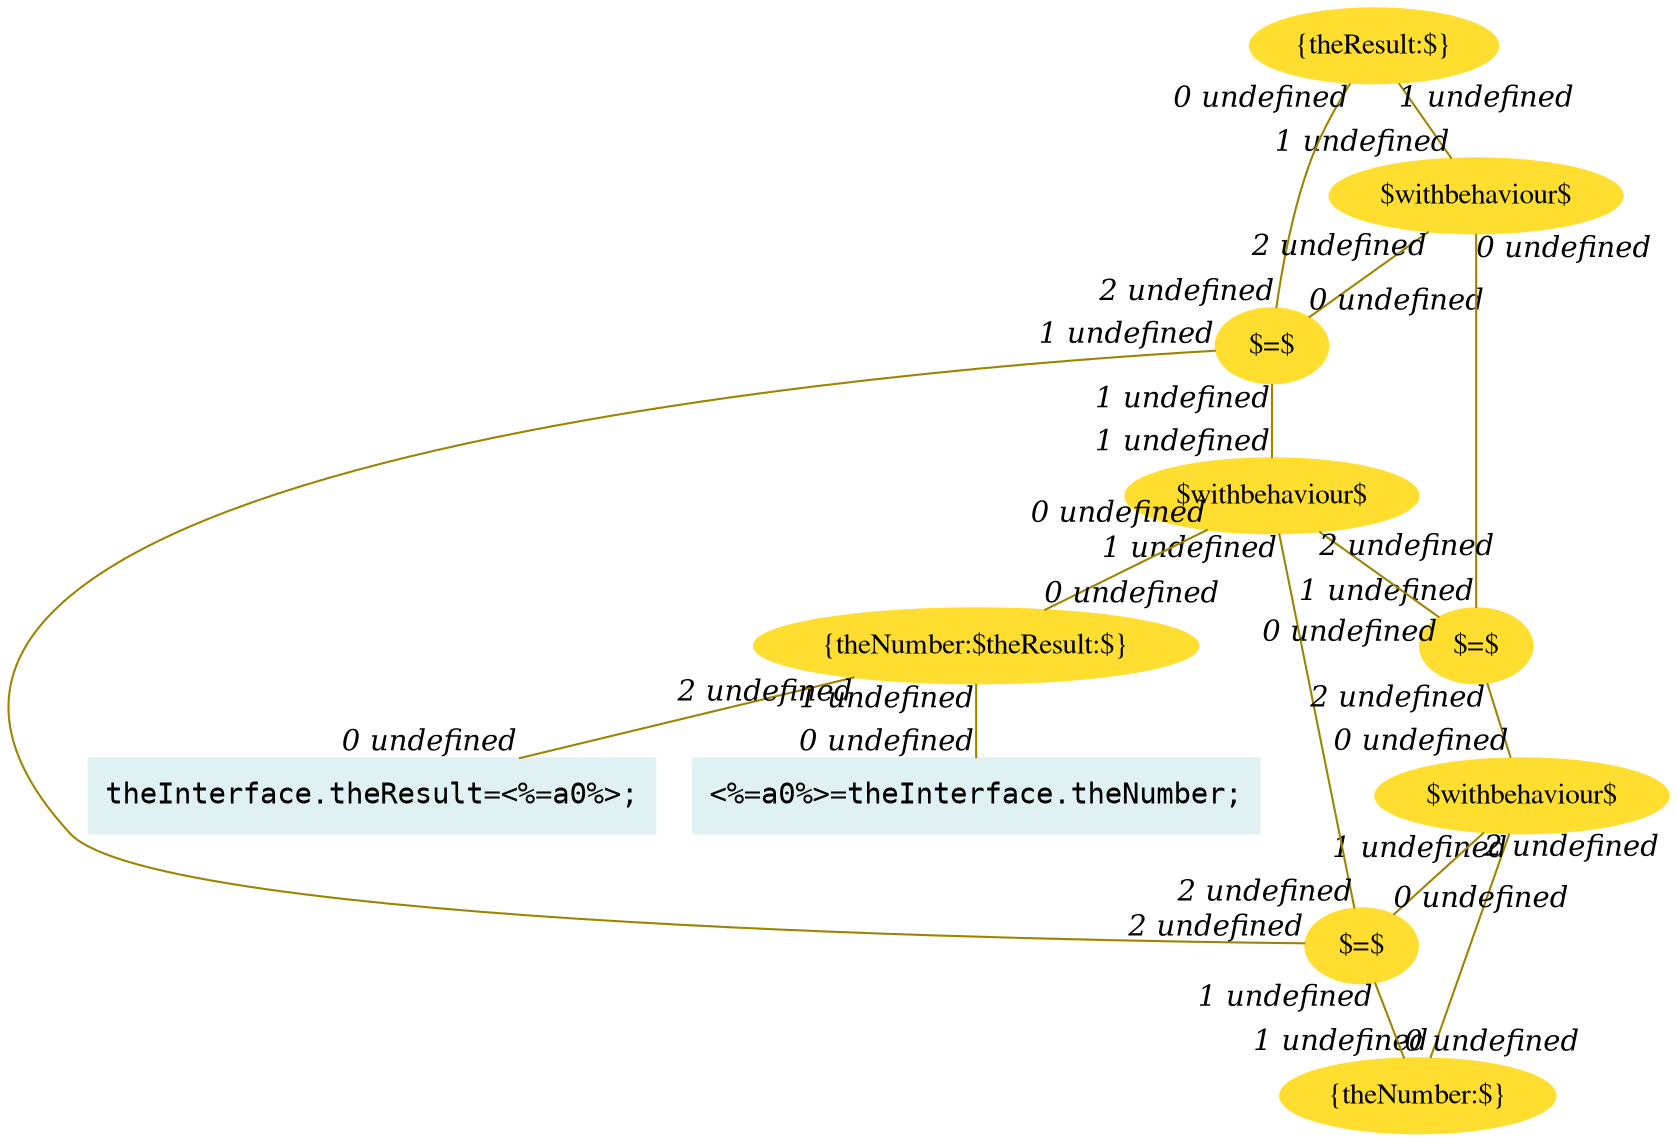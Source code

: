 digraph g{node_4562 [shape="ellipse", style="filled", color="#ffde2f", fontname="Times", label="{theResult:$}" ]
node_4563 [shape="ellipse", style="filled", color="#ffde2f", fontname="Times", label="$=$" ]
node_4564 [shape="ellipse", style="filled", color="#ffde2f", fontname="Times", label="$withbehaviour$" ]
node_4582 [shape="ellipse", style="filled", color="#ffde2f", fontname="Times", label="{theNumber:$}" ]
node_4583 [shape="ellipse", style="filled", color="#ffde2f", fontname="Times", label="$=$" ]
node_4584 [shape="ellipse", style="filled", color="#ffde2f", fontname="Times", label="$withbehaviour$" ]
node_4600 [shape="ellipse", style="filled", color="#ffde2f", fontname="Times", label="$=$" ]
node_4606 [shape="ellipse", style="filled", color="#ffde2f", fontname="Times", label="$withbehaviour$" ]
node_4612 [shape="box", style="filled", color="#dff1f2", fontname="Courier", label="<%=a0%>=theInterface.theNumber;
" ]
node_4614 [shape="box", style="filled", color="#dff1f2", fontname="Courier", label="theInterface.theResult=<%=a0%>;
" ]
node_4616 [shape="ellipse", style="filled", color="#ffde2f", fontname="Times", label="{theNumber:$theResult:$}" ]
node_4563 -> node_4562 [dir=none, arrowHead=none, fontname="Times-Italic", arrowsize=1, color="#9d8400", label="",  headlabel="0 undefined", taillabel="2 undefined" ]
node_4564 -> node_4563 [dir=none, arrowHead=none, fontname="Times-Italic", arrowsize=1, color="#9d8400", label="",  headlabel="0 undefined", taillabel="2 undefined" ]
node_4583 -> node_4582 [dir=none, arrowHead=none, fontname="Times-Italic", arrowsize=1, color="#9d8400", label="",  headlabel="0 undefined", taillabel="1 undefined" ]
node_4584 -> node_4583 [dir=none, arrowHead=none, fontname="Times-Italic", arrowsize=1, color="#9d8400", label="",  headlabel="0 undefined", taillabel="2 undefined" ]
node_4600 -> node_4564 [dir=none, arrowHead=none, fontname="Times-Italic", arrowsize=1, color="#9d8400", label="",  headlabel="0 undefined", taillabel="1 undefined" ]
node_4600 -> node_4584 [dir=none, arrowHead=none, fontname="Times-Italic", arrowsize=1, color="#9d8400", label="",  headlabel="0 undefined", taillabel="2 undefined" ]
node_4606 -> node_4600 [dir=none, arrowHead=none, fontname="Times-Italic", arrowsize=1, color="#9d8400", label="",  headlabel="0 undefined", taillabel="2 undefined" ]
node_4616 -> node_4612 [dir=none, arrowHead=none, fontname="Times-Italic", arrowsize=1, color="#9d8400", label="",  headlabel="0 undefined", taillabel="1 undefined" ]
node_4616 -> node_4614 [dir=none, arrowHead=none, fontname="Times-Italic", arrowsize=1, color="#9d8400", label="",  headlabel="0 undefined", taillabel="2 undefined" ]
node_4606 -> node_4616 [dir=none, arrowHead=none, fontname="Times-Italic", arrowsize=1, color="#9d8400", label="",  headlabel="0 undefined", taillabel="0 undefined" ]
node_4563 -> node_4583 [dir=none, arrowHead=none, fontname="Times-Italic", arrowsize=1, color="#9d8400", label="",  headlabel="2 undefined", taillabel="1 undefined" ]
node_4563 -> node_4606 [dir=none, arrowHead=none, fontname="Times-Italic", arrowsize=1, color="#9d8400", label="",  headlabel="1 undefined", taillabel="1 undefined" ]
node_4583 -> node_4606 [dir=none, arrowHead=none, fontname="Times-Italic", arrowsize=1, color="#9d8400", label="",  headlabel="1 undefined", taillabel="2 undefined" ]
node_4562 -> node_4564 [dir=none, arrowHead=none, fontname="Times-Italic", arrowsize=1, color="#9d8400", label="",  headlabel="1 undefined", taillabel="1 undefined" ]
node_4582 -> node_4584 [dir=none, arrowHead=none, fontname="Times-Italic", arrowsize=1, color="#9d8400", label="",  headlabel="1 undefined", taillabel="1 undefined" ]
}